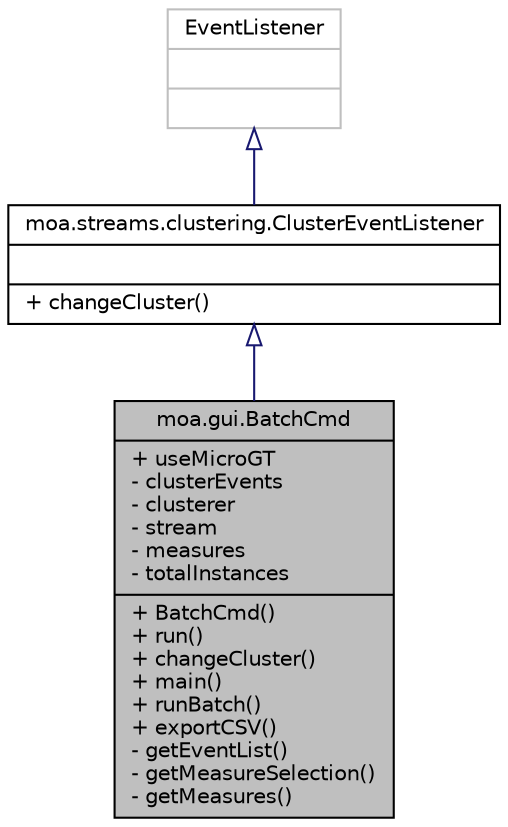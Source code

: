 digraph G
{
  edge [fontname="Helvetica",fontsize="10",labelfontname="Helvetica",labelfontsize="10"];
  node [fontname="Helvetica",fontsize="10",shape=record];
  Node1 [label="{moa.gui.BatchCmd\n|+ useMicroGT\l- clusterEvents\l- clusterer\l- stream\l- measures\l- totalInstances\l|+ BatchCmd()\l+ run()\l+ changeCluster()\l+ main()\l+ runBatch()\l+ exportCSV()\l- getEventList()\l- getMeasureSelection()\l- getMeasures()\l}",height=0.2,width=0.4,color="black", fillcolor="grey75", style="filled" fontcolor="black"];
  Node2 -> Node1 [dir=back,color="midnightblue",fontsize="10",style="solid",arrowtail="empty",fontname="Helvetica"];
  Node2 [label="{moa.streams.clustering.ClusterEventListener\n||+ changeCluster()\l}",height=0.2,width=0.4,color="black", fillcolor="white", style="filled",URL="$interfacemoa_1_1streams_1_1clustering_1_1ClusterEventListener.html"];
  Node3 -> Node2 [dir=back,color="midnightblue",fontsize="10",style="solid",arrowtail="empty",fontname="Helvetica"];
  Node3 [label="{EventListener\n||}",height=0.2,width=0.4,color="grey75", fillcolor="white", style="filled"];
}
